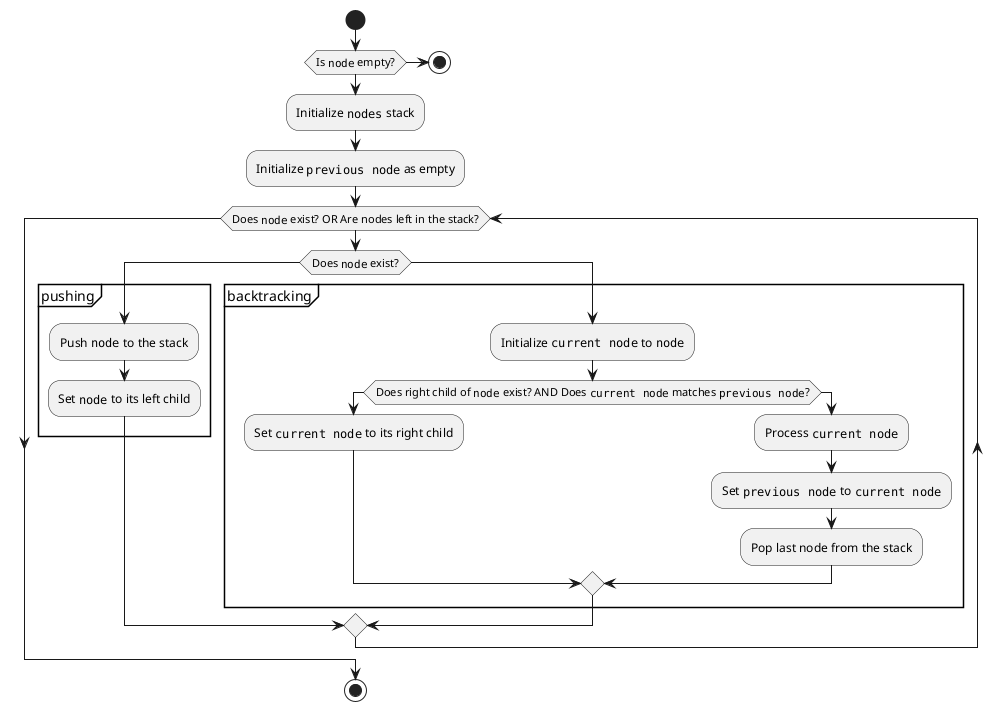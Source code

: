 @startuml
'https://plantuml.com/activity-diagram-beta

start
if (Is ""node"" empty?) then
    stop
else
    :Initialize ""nodes"" stack;
    :Initialize ""previous node"" as empty;

label outerLoop
while (Does ""node"" exist? OR Are nodes left in the stack?)
    if (Does ""node"" exist?)
        group pushing
        :Push ""node"" to the stack;
        :Set ""node"" to its left child;
        end group
    else
        group backtracking
        :Initialize ""current node"" to ""node"";
        if (Does right child of ""node"" exist? AND Does ""current node"" matches ""previous node""?)
            :Set ""current node"" to its right child;
        else
            :Process ""current node"";
            :Set ""previous node"" to ""current node"";
            :Pop last node from the stack;
        end if
        end group
    end if
end while
stop
@enduml
